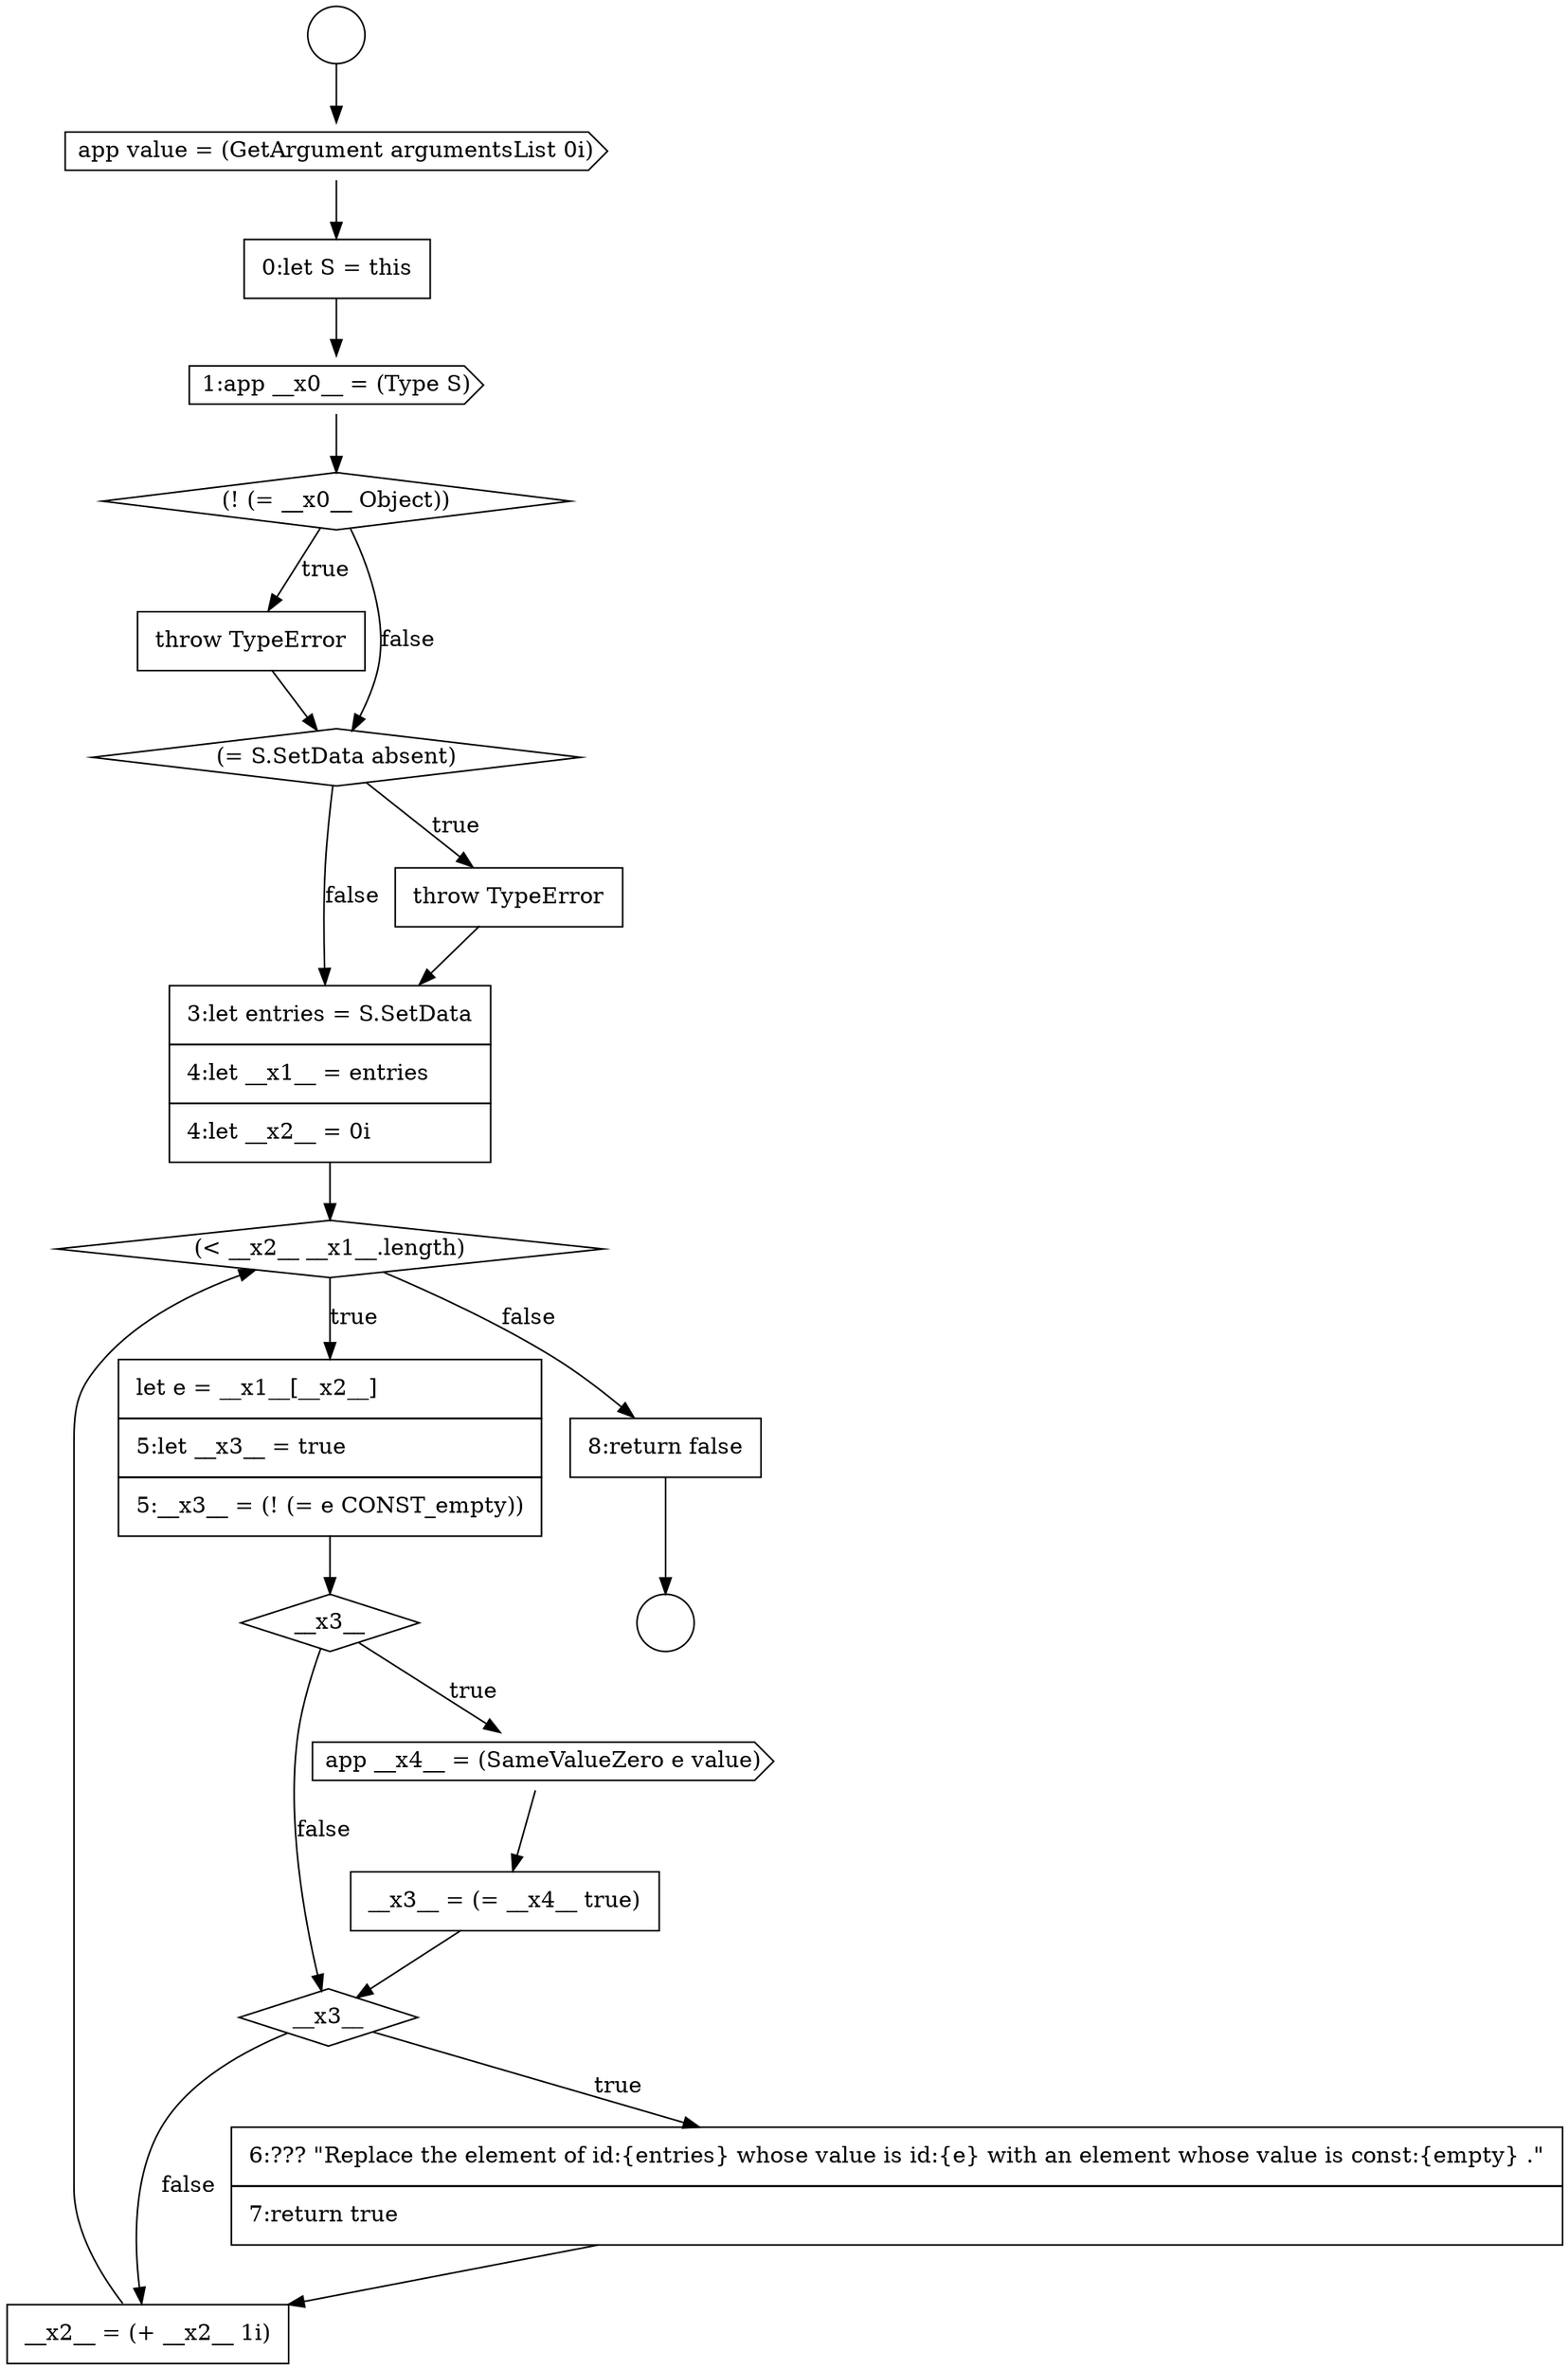 digraph {
  node14852 [shape=cds, label=<<font color="black">app value = (GetArgument argumentsList 0i)</font>> color="black" fillcolor="white" style=filled]
  node14867 [shape=none, margin=0, label=<<font color="black">
    <table border="0" cellborder="1" cellspacing="0" cellpadding="10">
      <tr><td align="left">__x2__ = (+ __x2__ 1i)</td></tr>
    </table>
  </font>> color="black" fillcolor="white" style=filled]
  node14856 [shape=none, margin=0, label=<<font color="black">
    <table border="0" cellborder="1" cellspacing="0" cellpadding="10">
      <tr><td align="left">throw TypeError</td></tr>
    </table>
  </font>> color="black" fillcolor="white" style=filled]
  node14851 [shape=circle label=" " color="black" fillcolor="white" style=filled]
  node14854 [shape=cds, label=<<font color="black">1:app __x0__ = (Type S)</font>> color="black" fillcolor="white" style=filled]
  node14865 [shape=diamond, label=<<font color="black">__x3__</font>> color="black" fillcolor="white" style=filled]
  node14850 [shape=circle label=" " color="black" fillcolor="white" style=filled]
  node14862 [shape=diamond, label=<<font color="black">__x3__</font>> color="black" fillcolor="white" style=filled]
  node14857 [shape=diamond, label=<<font color="black">(= S.SetData absent)</font>> color="black" fillcolor="white" style=filled]
  node14859 [shape=none, margin=0, label=<<font color="black">
    <table border="0" cellborder="1" cellspacing="0" cellpadding="10">
      <tr><td align="left">3:let entries = S.SetData</td></tr>
      <tr><td align="left">4:let __x1__ = entries</td></tr>
      <tr><td align="left">4:let __x2__ = 0i</td></tr>
    </table>
  </font>> color="black" fillcolor="white" style=filled]
  node14864 [shape=none, margin=0, label=<<font color="black">
    <table border="0" cellborder="1" cellspacing="0" cellpadding="10">
      <tr><td align="left">__x3__ = (= __x4__ true)</td></tr>
    </table>
  </font>> color="black" fillcolor="white" style=filled]
  node14866 [shape=none, margin=0, label=<<font color="black">
    <table border="0" cellborder="1" cellspacing="0" cellpadding="10">
      <tr><td align="left">6:??? &quot;Replace the element of id:{entries} whose value is id:{e} with an element whose value is const:{empty} .&quot;</td></tr>
      <tr><td align="left">7:return true</td></tr>
    </table>
  </font>> color="black" fillcolor="white" style=filled]
  node14855 [shape=diamond, label=<<font color="black">(! (= __x0__ Object))</font>> color="black" fillcolor="white" style=filled]
  node14860 [shape=diamond, label=<<font color="black">(&lt; __x2__ __x1__.length)</font>> color="black" fillcolor="white" style=filled]
  node14861 [shape=none, margin=0, label=<<font color="black">
    <table border="0" cellborder="1" cellspacing="0" cellpadding="10">
      <tr><td align="left">let e = __x1__[__x2__]</td></tr>
      <tr><td align="left">5:let __x3__ = true</td></tr>
      <tr><td align="left">5:__x3__ = (! (= e CONST_empty))</td></tr>
    </table>
  </font>> color="black" fillcolor="white" style=filled]
  node14868 [shape=none, margin=0, label=<<font color="black">
    <table border="0" cellborder="1" cellspacing="0" cellpadding="10">
      <tr><td align="left">8:return false</td></tr>
    </table>
  </font>> color="black" fillcolor="white" style=filled]
  node14853 [shape=none, margin=0, label=<<font color="black">
    <table border="0" cellborder="1" cellspacing="0" cellpadding="10">
      <tr><td align="left">0:let S = this</td></tr>
    </table>
  </font>> color="black" fillcolor="white" style=filled]
  node14858 [shape=none, margin=0, label=<<font color="black">
    <table border="0" cellborder="1" cellspacing="0" cellpadding="10">
      <tr><td align="left">throw TypeError</td></tr>
    </table>
  </font>> color="black" fillcolor="white" style=filled]
  node14863 [shape=cds, label=<<font color="black">app __x4__ = (SameValueZero e value)</font>> color="black" fillcolor="white" style=filled]
  node14862 -> node14863 [label=<<font color="black">true</font>> color="black"]
  node14862 -> node14865 [label=<<font color="black">false</font>> color="black"]
  node14850 -> node14852 [ color="black"]
  node14865 -> node14866 [label=<<font color="black">true</font>> color="black"]
  node14865 -> node14867 [label=<<font color="black">false</font>> color="black"]
  node14858 -> node14859 [ color="black"]
  node14859 -> node14860 [ color="black"]
  node14857 -> node14858 [label=<<font color="black">true</font>> color="black"]
  node14857 -> node14859 [label=<<font color="black">false</font>> color="black"]
  node14861 -> node14862 [ color="black"]
  node14868 -> node14851 [ color="black"]
  node14852 -> node14853 [ color="black"]
  node14853 -> node14854 [ color="black"]
  node14854 -> node14855 [ color="black"]
  node14855 -> node14856 [label=<<font color="black">true</font>> color="black"]
  node14855 -> node14857 [label=<<font color="black">false</font>> color="black"]
  node14867 -> node14860 [ color="black"]
  node14864 -> node14865 [ color="black"]
  node14856 -> node14857 [ color="black"]
  node14866 -> node14867 [ color="black"]
  node14863 -> node14864 [ color="black"]
  node14860 -> node14861 [label=<<font color="black">true</font>> color="black"]
  node14860 -> node14868 [label=<<font color="black">false</font>> color="black"]
}
